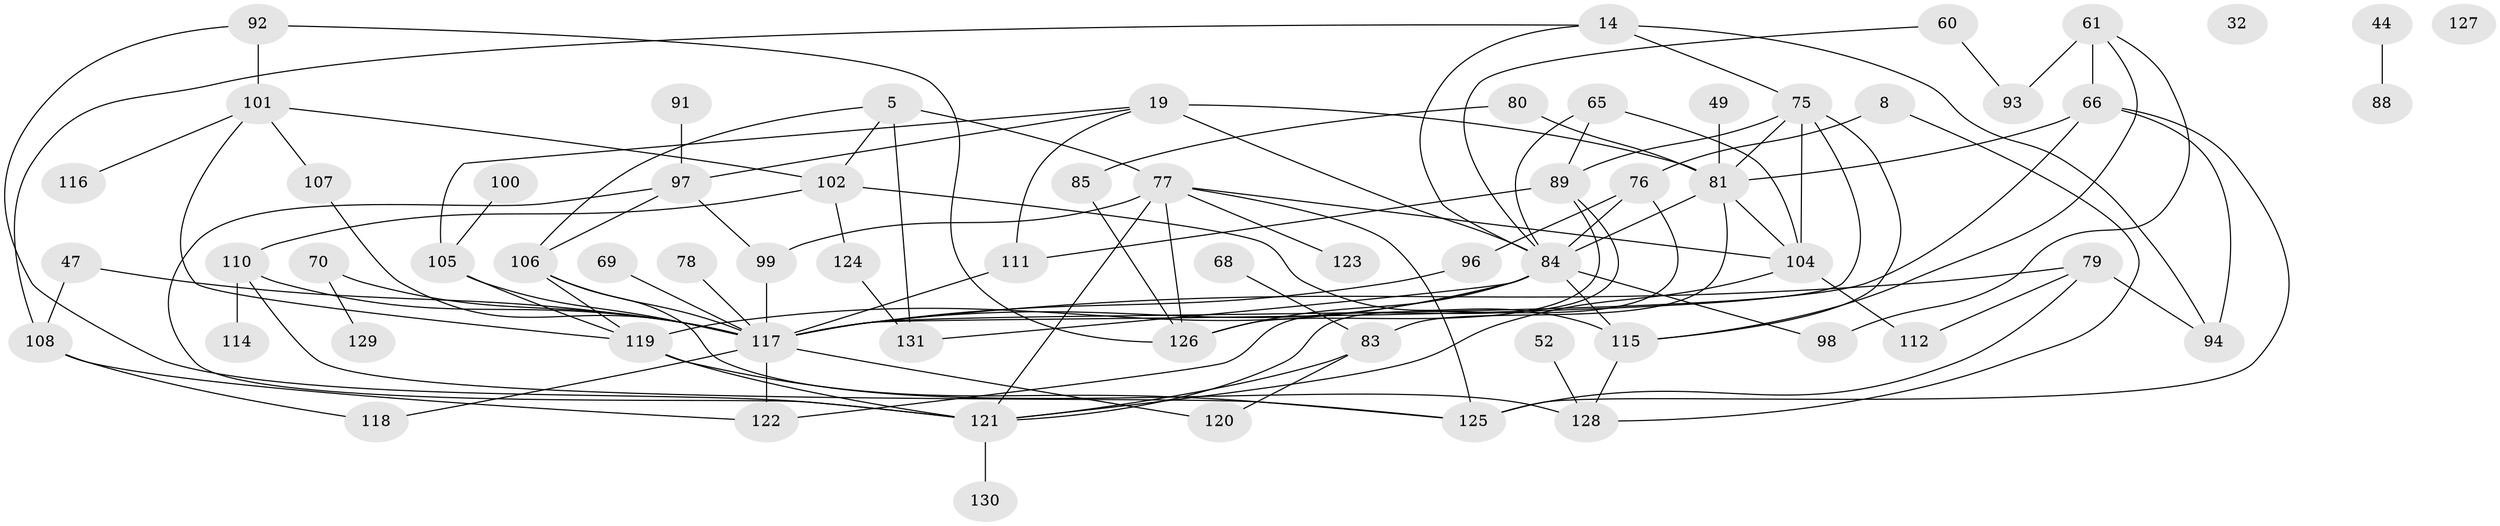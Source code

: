 // original degree distribution, {3: 0.20610687022900764, 1: 0.1450381679389313, 4: 0.16030534351145037, 5: 0.12213740458015267, 2: 0.29770992366412213, 6: 0.022900763358778626, 0: 0.015267175572519083, 7: 0.030534351145038167}
// Generated by graph-tools (version 1.1) at 2025/39/03/09/25 04:39:29]
// undirected, 65 vertices, 112 edges
graph export_dot {
graph [start="1"]
  node [color=gray90,style=filled];
  5;
  8;
  14;
  19 [super="+13"];
  32;
  44;
  47;
  49;
  52;
  60;
  61 [super="+42"];
  65 [super="+33+10"];
  66 [super="+24+46"];
  68;
  69;
  70;
  75 [super="+4"];
  76;
  77 [super="+26+55"];
  78;
  79 [super="+58"];
  80;
  81 [super="+57"];
  83;
  84 [super="+22+41+11+67+45"];
  85;
  88;
  89;
  91;
  92;
  93;
  94;
  96;
  97 [super="+71"];
  98;
  99;
  100;
  101 [super="+62"];
  102 [super="+28+73"];
  104 [super="+59"];
  105;
  106 [super="+50"];
  107;
  108;
  110 [super="+23"];
  111 [super="+37"];
  112 [super="+82"];
  114;
  115 [super="+16+30+86"];
  116;
  117 [super="+72+87+51"];
  118;
  119 [super="+103+109"];
  120;
  121 [super="+54+56+90+31"];
  122 [super="+21+113"];
  123;
  124;
  125 [super="+40+43+63"];
  126 [super="+95"];
  127;
  128;
  129;
  130;
  131;
  5 -- 77 [weight=2];
  5 -- 131;
  5 -- 102;
  5 -- 106;
  8 -- 76;
  8 -- 128;
  14 -- 75 [weight=2];
  14 -- 94;
  14 -- 108;
  14 -- 84 [weight=2];
  19 -- 105;
  19 -- 111;
  19 -- 84;
  19 -- 81 [weight=2];
  19 -- 97;
  44 -- 88;
  47 -- 108;
  47 -- 117;
  49 -- 81;
  52 -- 128;
  60 -- 93;
  60 -- 84;
  61 -- 98;
  61 -- 115;
  61 -- 66 [weight=2];
  61 -- 93;
  65 -- 89;
  65 -- 84;
  65 -- 104;
  66 -- 81;
  66 -- 94;
  66 -- 125;
  66 -- 117;
  68 -- 83;
  69 -- 117;
  70 -- 129;
  70 -- 117;
  75 -- 89;
  75 -- 104 [weight=2];
  75 -- 81;
  75 -- 115;
  75 -- 117;
  76 -- 84;
  76 -- 96;
  76 -- 121;
  77 -- 104 [weight=2];
  77 -- 99;
  77 -- 123;
  77 -- 126;
  77 -- 125;
  77 -- 121;
  78 -- 117;
  79 -- 94;
  79 -- 117 [weight=2];
  79 -- 125;
  79 -- 112;
  80 -- 81;
  80 -- 85;
  81 -- 104;
  81 -- 84 [weight=2];
  81 -- 83;
  83 -- 120;
  83 -- 121;
  84 -- 131;
  84 -- 119 [weight=2];
  84 -- 98;
  84 -- 126;
  84 -- 115;
  84 -- 117 [weight=2];
  85 -- 126;
  89 -- 111;
  89 -- 126;
  89 -- 122;
  91 -- 97;
  92 -- 101;
  92 -- 126;
  92 -- 121;
  96 -- 117;
  97 -- 106;
  97 -- 99;
  97 -- 121;
  99 -- 117;
  100 -- 105;
  101 -- 116;
  101 -- 102;
  101 -- 119;
  101 -- 107;
  102 -- 115;
  102 -- 110 [weight=2];
  102 -- 124;
  104 -- 121;
  104 -- 112;
  105 -- 119 [weight=2];
  105 -- 117;
  106 -- 128;
  106 -- 119;
  106 -- 117;
  107 -- 117;
  108 -- 118;
  108 -- 122 [weight=2];
  110 -- 114;
  110 -- 125;
  110 -- 117;
  111 -- 117;
  115 -- 128;
  117 -- 120;
  117 -- 118;
  117 -- 122 [weight=2];
  119 -- 121 [weight=2];
  119 -- 125;
  121 -- 130;
  124 -- 131;
}
